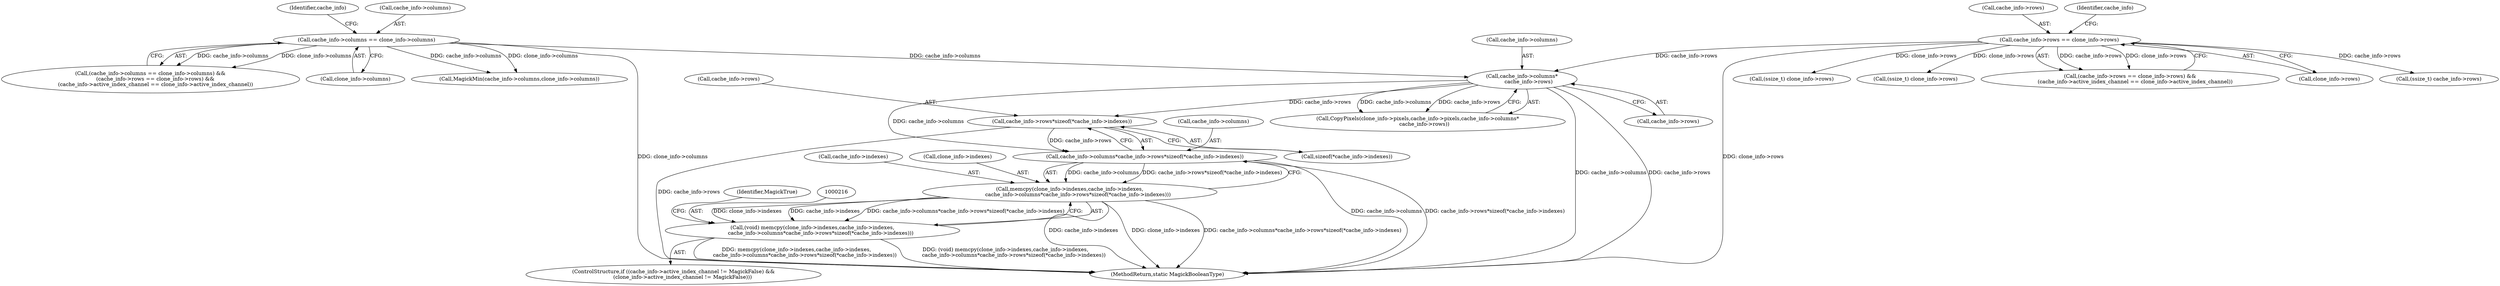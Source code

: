digraph "0_ImageMagick_a54fe0e8600eaf3dc6fe717d3c0398001507f723@API" {
"1000228" [label="(Call,cache_info->rows*sizeof(*cache_info->indexes))"];
"1000196" [label="(Call,cache_info->columns*\n        cache_info->rows)"];
"1000166" [label="(Call,cache_info->columns == clone_info->columns)"];
"1000174" [label="(Call,cache_info->rows == clone_info->rows)"];
"1000224" [label="(Call,cache_info->columns*cache_info->rows*sizeof(*cache_info->indexes))"];
"1000217" [label="(Call,memcpy(clone_info->indexes,cache_info->indexes,\n          cache_info->columns*cache_info->rows*sizeof(*cache_info->indexes)))"];
"1000215" [label="(Call,(void) memcpy(clone_info->indexes,cache_info->indexes,\n          cache_info->columns*cache_info->rows*sizeof(*cache_info->indexes)))"];
"1000175" [label="(Call,cache_info->rows)"];
"1000217" [label="(Call,memcpy(clone_info->indexes,cache_info->indexes,\n          cache_info->columns*cache_info->rows*sizeof(*cache_info->indexes)))"];
"1000176" [label="(Identifier,cache_info)"];
"1000166" [label="(Call,cache_info->columns == clone_info->columns)"];
"1000183" [label="(Identifier,cache_info)"];
"1000267" [label="(Call,MagickMin(cache_info->columns,clone_info->columns))"];
"1000492" [label="(Call,(ssize_t) clone_info->rows)"];
"1000228" [label="(Call,cache_info->rows*sizeof(*cache_info->indexes))"];
"1000221" [label="(Call,cache_info->indexes)"];
"1000174" [label="(Call,cache_info->rows == clone_info->rows)"];
"1000215" [label="(Call,(void) memcpy(clone_info->indexes,cache_info->indexes,\n          cache_info->columns*cache_info->rows*sizeof(*cache_info->indexes)))"];
"1000203" [label="(ControlStructure,if ((cache_info->active_index_channel != MagickFalse) &&\n           (clone_info->active_index_channel != MagickFalse)))"];
"1000165" [label="(Call,(cache_info->columns == clone_info->columns) &&\n      (cache_info->rows == clone_info->rows) &&\n      (cache_info->active_index_channel == clone_info->active_index_channel))"];
"1000310" [label="(Call,(ssize_t) clone_info->rows)"];
"1000229" [label="(Call,cache_info->rows)"];
"1000200" [label="(Call,cache_info->rows)"];
"1000197" [label="(Call,cache_info->columns)"];
"1000225" [label="(Call,cache_info->columns)"];
"1000189" [label="(Call,CopyPixels(clone_info->pixels,cache_info->pixels,cache_info->columns*\n        cache_info->rows))"];
"1000173" [label="(Call,(cache_info->rows == clone_info->rows) &&\n      (cache_info->active_index_channel == clone_info->active_index_channel))"];
"1000167" [label="(Call,cache_info->columns)"];
"1000647" [label="(MethodReturn,static MagickBooleanType)"];
"1000238" [label="(Identifier,MagickTrue)"];
"1000170" [label="(Call,clone_info->columns)"];
"1000178" [label="(Call,clone_info->rows)"];
"1000196" [label="(Call,cache_info->columns*\n        cache_info->rows)"];
"1000232" [label="(Call,sizeof(*cache_info->indexes))"];
"1000288" [label="(Call,(ssize_t) cache_info->rows)"];
"1000224" [label="(Call,cache_info->columns*cache_info->rows*sizeof(*cache_info->indexes))"];
"1000218" [label="(Call,clone_info->indexes)"];
"1000228" -> "1000224"  [label="AST: "];
"1000228" -> "1000232"  [label="CFG: "];
"1000229" -> "1000228"  [label="AST: "];
"1000232" -> "1000228"  [label="AST: "];
"1000224" -> "1000228"  [label="CFG: "];
"1000228" -> "1000647"  [label="DDG: cache_info->rows"];
"1000228" -> "1000224"  [label="DDG: cache_info->rows"];
"1000196" -> "1000228"  [label="DDG: cache_info->rows"];
"1000196" -> "1000189"  [label="AST: "];
"1000196" -> "1000200"  [label="CFG: "];
"1000197" -> "1000196"  [label="AST: "];
"1000200" -> "1000196"  [label="AST: "];
"1000189" -> "1000196"  [label="CFG: "];
"1000196" -> "1000647"  [label="DDG: cache_info->rows"];
"1000196" -> "1000647"  [label="DDG: cache_info->columns"];
"1000196" -> "1000189"  [label="DDG: cache_info->columns"];
"1000196" -> "1000189"  [label="DDG: cache_info->rows"];
"1000166" -> "1000196"  [label="DDG: cache_info->columns"];
"1000174" -> "1000196"  [label="DDG: cache_info->rows"];
"1000196" -> "1000224"  [label="DDG: cache_info->columns"];
"1000166" -> "1000165"  [label="AST: "];
"1000166" -> "1000170"  [label="CFG: "];
"1000167" -> "1000166"  [label="AST: "];
"1000170" -> "1000166"  [label="AST: "];
"1000176" -> "1000166"  [label="CFG: "];
"1000165" -> "1000166"  [label="CFG: "];
"1000166" -> "1000647"  [label="DDG: clone_info->columns"];
"1000166" -> "1000165"  [label="DDG: cache_info->columns"];
"1000166" -> "1000165"  [label="DDG: clone_info->columns"];
"1000166" -> "1000267"  [label="DDG: cache_info->columns"];
"1000166" -> "1000267"  [label="DDG: clone_info->columns"];
"1000174" -> "1000173"  [label="AST: "];
"1000174" -> "1000178"  [label="CFG: "];
"1000175" -> "1000174"  [label="AST: "];
"1000178" -> "1000174"  [label="AST: "];
"1000183" -> "1000174"  [label="CFG: "];
"1000173" -> "1000174"  [label="CFG: "];
"1000174" -> "1000647"  [label="DDG: clone_info->rows"];
"1000174" -> "1000173"  [label="DDG: cache_info->rows"];
"1000174" -> "1000173"  [label="DDG: clone_info->rows"];
"1000174" -> "1000288"  [label="DDG: cache_info->rows"];
"1000174" -> "1000310"  [label="DDG: clone_info->rows"];
"1000174" -> "1000492"  [label="DDG: clone_info->rows"];
"1000224" -> "1000217"  [label="AST: "];
"1000225" -> "1000224"  [label="AST: "];
"1000217" -> "1000224"  [label="CFG: "];
"1000224" -> "1000647"  [label="DDG: cache_info->columns"];
"1000224" -> "1000647"  [label="DDG: cache_info->rows*sizeof(*cache_info->indexes)"];
"1000224" -> "1000217"  [label="DDG: cache_info->columns"];
"1000224" -> "1000217"  [label="DDG: cache_info->rows*sizeof(*cache_info->indexes)"];
"1000217" -> "1000215"  [label="AST: "];
"1000218" -> "1000217"  [label="AST: "];
"1000221" -> "1000217"  [label="AST: "];
"1000215" -> "1000217"  [label="CFG: "];
"1000217" -> "1000647"  [label="DDG: cache_info->indexes"];
"1000217" -> "1000647"  [label="DDG: clone_info->indexes"];
"1000217" -> "1000647"  [label="DDG: cache_info->columns*cache_info->rows*sizeof(*cache_info->indexes)"];
"1000217" -> "1000215"  [label="DDG: clone_info->indexes"];
"1000217" -> "1000215"  [label="DDG: cache_info->indexes"];
"1000217" -> "1000215"  [label="DDG: cache_info->columns*cache_info->rows*sizeof(*cache_info->indexes)"];
"1000215" -> "1000203"  [label="AST: "];
"1000216" -> "1000215"  [label="AST: "];
"1000238" -> "1000215"  [label="CFG: "];
"1000215" -> "1000647"  [label="DDG: memcpy(clone_info->indexes,cache_info->indexes,\n          cache_info->columns*cache_info->rows*sizeof(*cache_info->indexes))"];
"1000215" -> "1000647"  [label="DDG: (void) memcpy(clone_info->indexes,cache_info->indexes,\n          cache_info->columns*cache_info->rows*sizeof(*cache_info->indexes))"];
}
